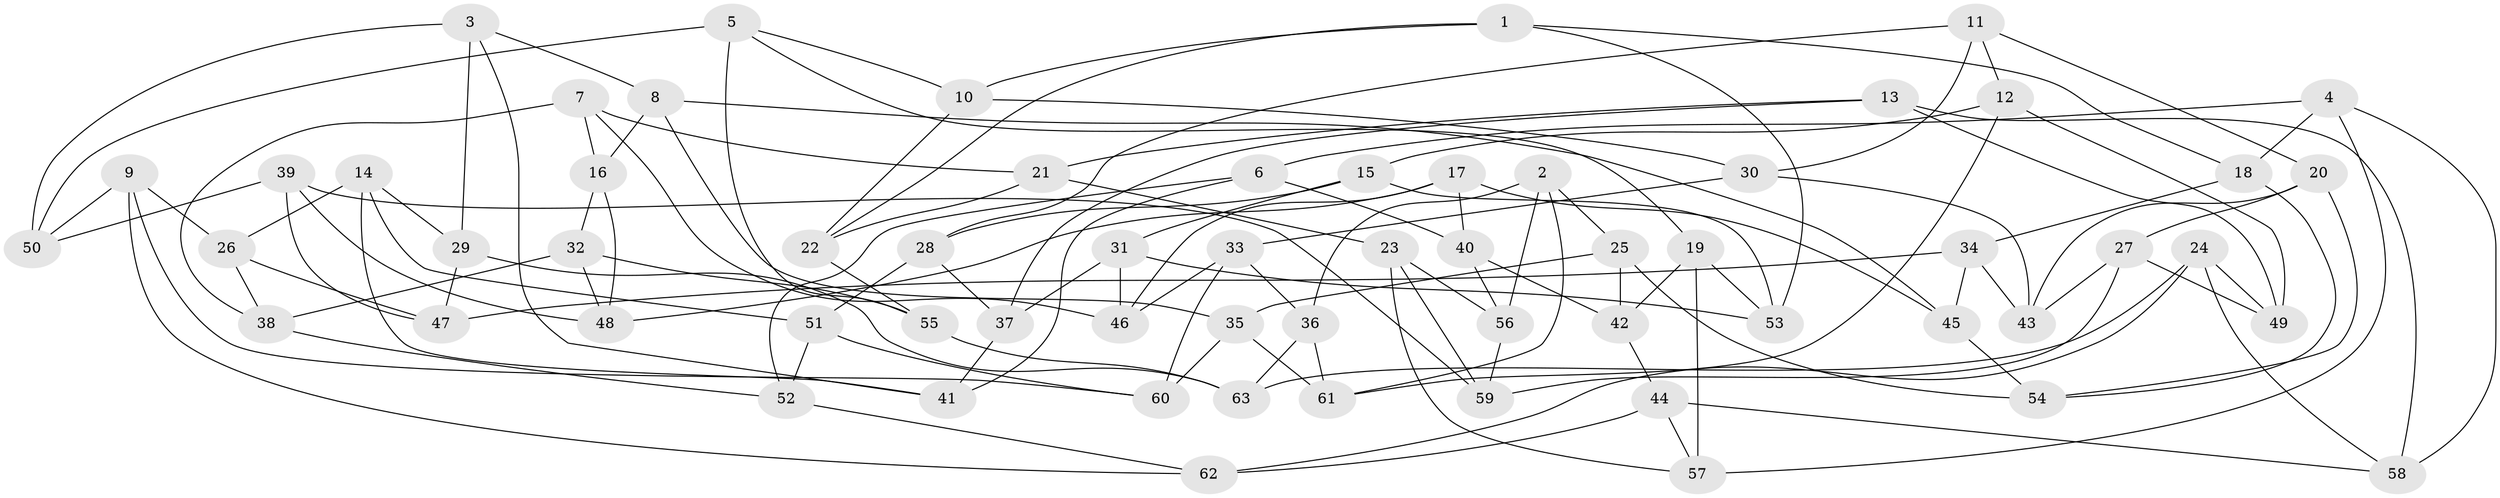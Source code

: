 // Generated by graph-tools (version 1.1) at 2025/38/03/09/25 02:38:08]
// undirected, 63 vertices, 126 edges
graph export_dot {
graph [start="1"]
  node [color=gray90,style=filled];
  1;
  2;
  3;
  4;
  5;
  6;
  7;
  8;
  9;
  10;
  11;
  12;
  13;
  14;
  15;
  16;
  17;
  18;
  19;
  20;
  21;
  22;
  23;
  24;
  25;
  26;
  27;
  28;
  29;
  30;
  31;
  32;
  33;
  34;
  35;
  36;
  37;
  38;
  39;
  40;
  41;
  42;
  43;
  44;
  45;
  46;
  47;
  48;
  49;
  50;
  51;
  52;
  53;
  54;
  55;
  56;
  57;
  58;
  59;
  60;
  61;
  62;
  63;
  1 -- 53;
  1 -- 22;
  1 -- 18;
  1 -- 10;
  2 -- 36;
  2 -- 56;
  2 -- 25;
  2 -- 61;
  3 -- 8;
  3 -- 41;
  3 -- 50;
  3 -- 29;
  4 -- 18;
  4 -- 57;
  4 -- 58;
  4 -- 6;
  5 -- 55;
  5 -- 10;
  5 -- 19;
  5 -- 50;
  6 -- 52;
  6 -- 40;
  6 -- 41;
  7 -- 38;
  7 -- 16;
  7 -- 21;
  7 -- 46;
  8 -- 16;
  8 -- 45;
  8 -- 35;
  9 -- 50;
  9 -- 26;
  9 -- 60;
  9 -- 62;
  10 -- 22;
  10 -- 30;
  11 -- 30;
  11 -- 12;
  11 -- 28;
  11 -- 20;
  12 -- 61;
  12 -- 15;
  12 -- 49;
  13 -- 58;
  13 -- 49;
  13 -- 21;
  13 -- 37;
  14 -- 51;
  14 -- 41;
  14 -- 26;
  14 -- 29;
  15 -- 53;
  15 -- 31;
  15 -- 28;
  16 -- 32;
  16 -- 48;
  17 -- 45;
  17 -- 46;
  17 -- 40;
  17 -- 48;
  18 -- 54;
  18 -- 34;
  19 -- 53;
  19 -- 57;
  19 -- 42;
  20 -- 43;
  20 -- 54;
  20 -- 27;
  21 -- 22;
  21 -- 23;
  22 -- 55;
  23 -- 57;
  23 -- 56;
  23 -- 59;
  24 -- 62;
  24 -- 58;
  24 -- 63;
  24 -- 49;
  25 -- 42;
  25 -- 54;
  25 -- 35;
  26 -- 38;
  26 -- 47;
  27 -- 49;
  27 -- 43;
  27 -- 59;
  28 -- 51;
  28 -- 37;
  29 -- 47;
  29 -- 63;
  30 -- 33;
  30 -- 43;
  31 -- 37;
  31 -- 53;
  31 -- 46;
  32 -- 38;
  32 -- 55;
  32 -- 48;
  33 -- 36;
  33 -- 46;
  33 -- 60;
  34 -- 47;
  34 -- 43;
  34 -- 45;
  35 -- 61;
  35 -- 60;
  36 -- 61;
  36 -- 63;
  37 -- 41;
  38 -- 52;
  39 -- 59;
  39 -- 50;
  39 -- 47;
  39 -- 48;
  40 -- 42;
  40 -- 56;
  42 -- 44;
  44 -- 57;
  44 -- 62;
  44 -- 58;
  45 -- 54;
  51 -- 60;
  51 -- 52;
  52 -- 62;
  55 -- 63;
  56 -- 59;
}
